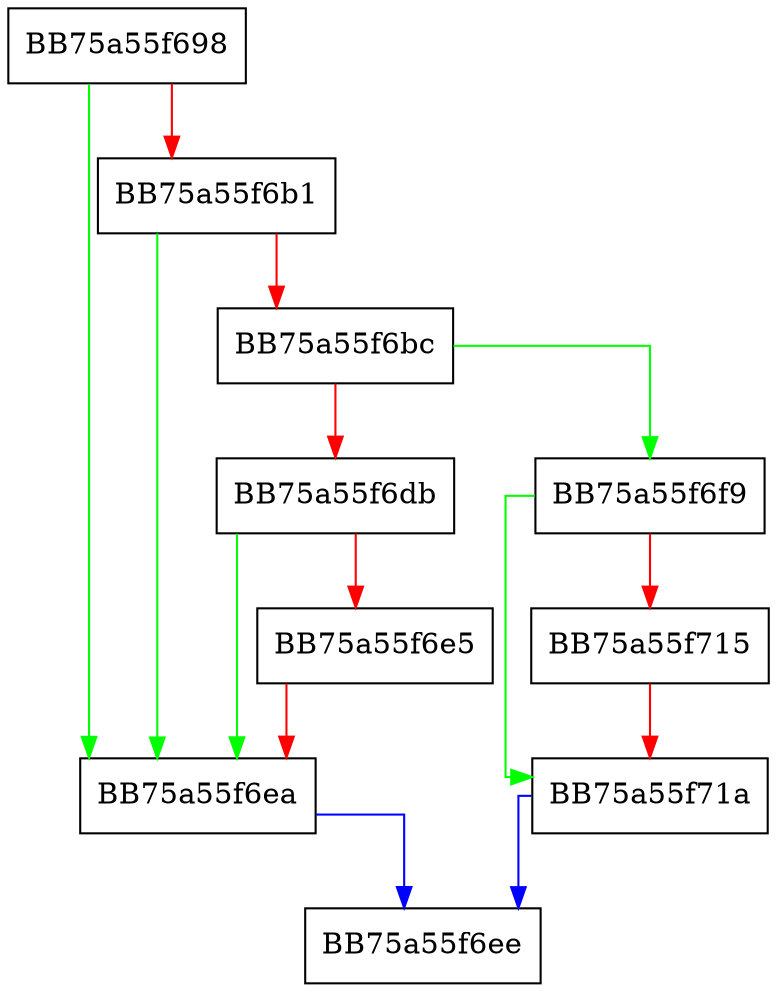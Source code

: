 digraph duplicateObject {
  node [shape="box"];
  graph [splines=ortho];
  BB75a55f698 -> BB75a55f6ea [color="green"];
  BB75a55f698 -> BB75a55f6b1 [color="red"];
  BB75a55f6b1 -> BB75a55f6ea [color="green"];
  BB75a55f6b1 -> BB75a55f6bc [color="red"];
  BB75a55f6bc -> BB75a55f6f9 [color="green"];
  BB75a55f6bc -> BB75a55f6db [color="red"];
  BB75a55f6db -> BB75a55f6ea [color="green"];
  BB75a55f6db -> BB75a55f6e5 [color="red"];
  BB75a55f6e5 -> BB75a55f6ea [color="red"];
  BB75a55f6ea -> BB75a55f6ee [color="blue"];
  BB75a55f6f9 -> BB75a55f71a [color="green"];
  BB75a55f6f9 -> BB75a55f715 [color="red"];
  BB75a55f715 -> BB75a55f71a [color="red"];
  BB75a55f71a -> BB75a55f6ee [color="blue"];
}